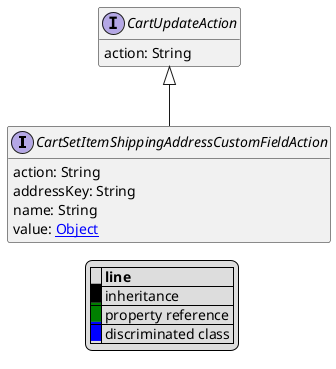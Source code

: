 @startuml

hide empty fields
hide empty methods
legend
|= |= line |
|<back:black>   </back>| inheritance |
|<back:green>   </back>| property reference |
|<back:blue>   </back>| discriminated class |
endlegend
interface CartSetItemShippingAddressCustomFieldAction [[CartSetItemShippingAddressCustomFieldAction.svg]] extends CartUpdateAction {
    action: String
    addressKey: String
    name: String
    value: [[Object.svg Object]]
}
interface CartUpdateAction [[CartUpdateAction.svg]]  {
    action: String
}





@enduml
